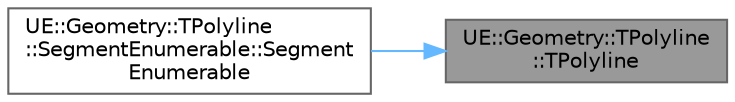digraph "UE::Geometry::TPolyline::TPolyline"
{
 // INTERACTIVE_SVG=YES
 // LATEX_PDF_SIZE
  bgcolor="transparent";
  edge [fontname=Helvetica,fontsize=10,labelfontname=Helvetica,labelfontsize=10];
  node [fontname=Helvetica,fontsize=10,shape=box,height=0.2,width=0.4];
  rankdir="RL";
  Node1 [id="Node000001",label="UE::Geometry::TPolyline\l::TPolyline",height=0.2,width=0.4,color="gray40", fillcolor="grey60", style="filled", fontcolor="black",tooltip=" "];
  Node1 -> Node2 [id="edge1_Node000001_Node000002",dir="back",color="steelblue1",style="solid",tooltip=" "];
  Node2 [id="Node000002",label="UE::Geometry::TPolyline\l::SegmentEnumerable::Segment\lEnumerable",height=0.2,width=0.4,color="grey40", fillcolor="white", style="filled",URL="$d3/db9/classUE_1_1Geometry_1_1TPolyline_1_1SegmentEnumerable.html#a9155c9e22af04e66935e45d7291e6bda",tooltip=" "];
}
